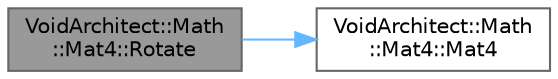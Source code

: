 digraph "VoidArchitect::Math::Mat4::Rotate"
{
 // LATEX_PDF_SIZE
  bgcolor="transparent";
  edge [fontname=Helvetica,fontsize=10,labelfontname=Helvetica,labelfontsize=10];
  node [fontname=Helvetica,fontsize=10,shape=box,height=0.2,width=0.4];
  rankdir="LR";
  Node1 [id="Node000001",label="VoidArchitect::Math\l::Mat4::Rotate",height=0.2,width=0.4,color="gray40", fillcolor="grey60", style="filled", fontcolor="black",tooltip=" "];
  Node1 -> Node2 [id="edge1_Node000001_Node000002",color="steelblue1",style="solid",tooltip=" "];
  Node2 [id="Node000002",label="VoidArchitect::Math\l::Mat4::Mat4",height=0.2,width=0.4,color="grey40", fillcolor="white", style="filled",URL="$class_void_architect_1_1_math_1_1_mat4.html#a6b7a052d1b04aa2b5c902a58a0966669",tooltip=" "];
}
